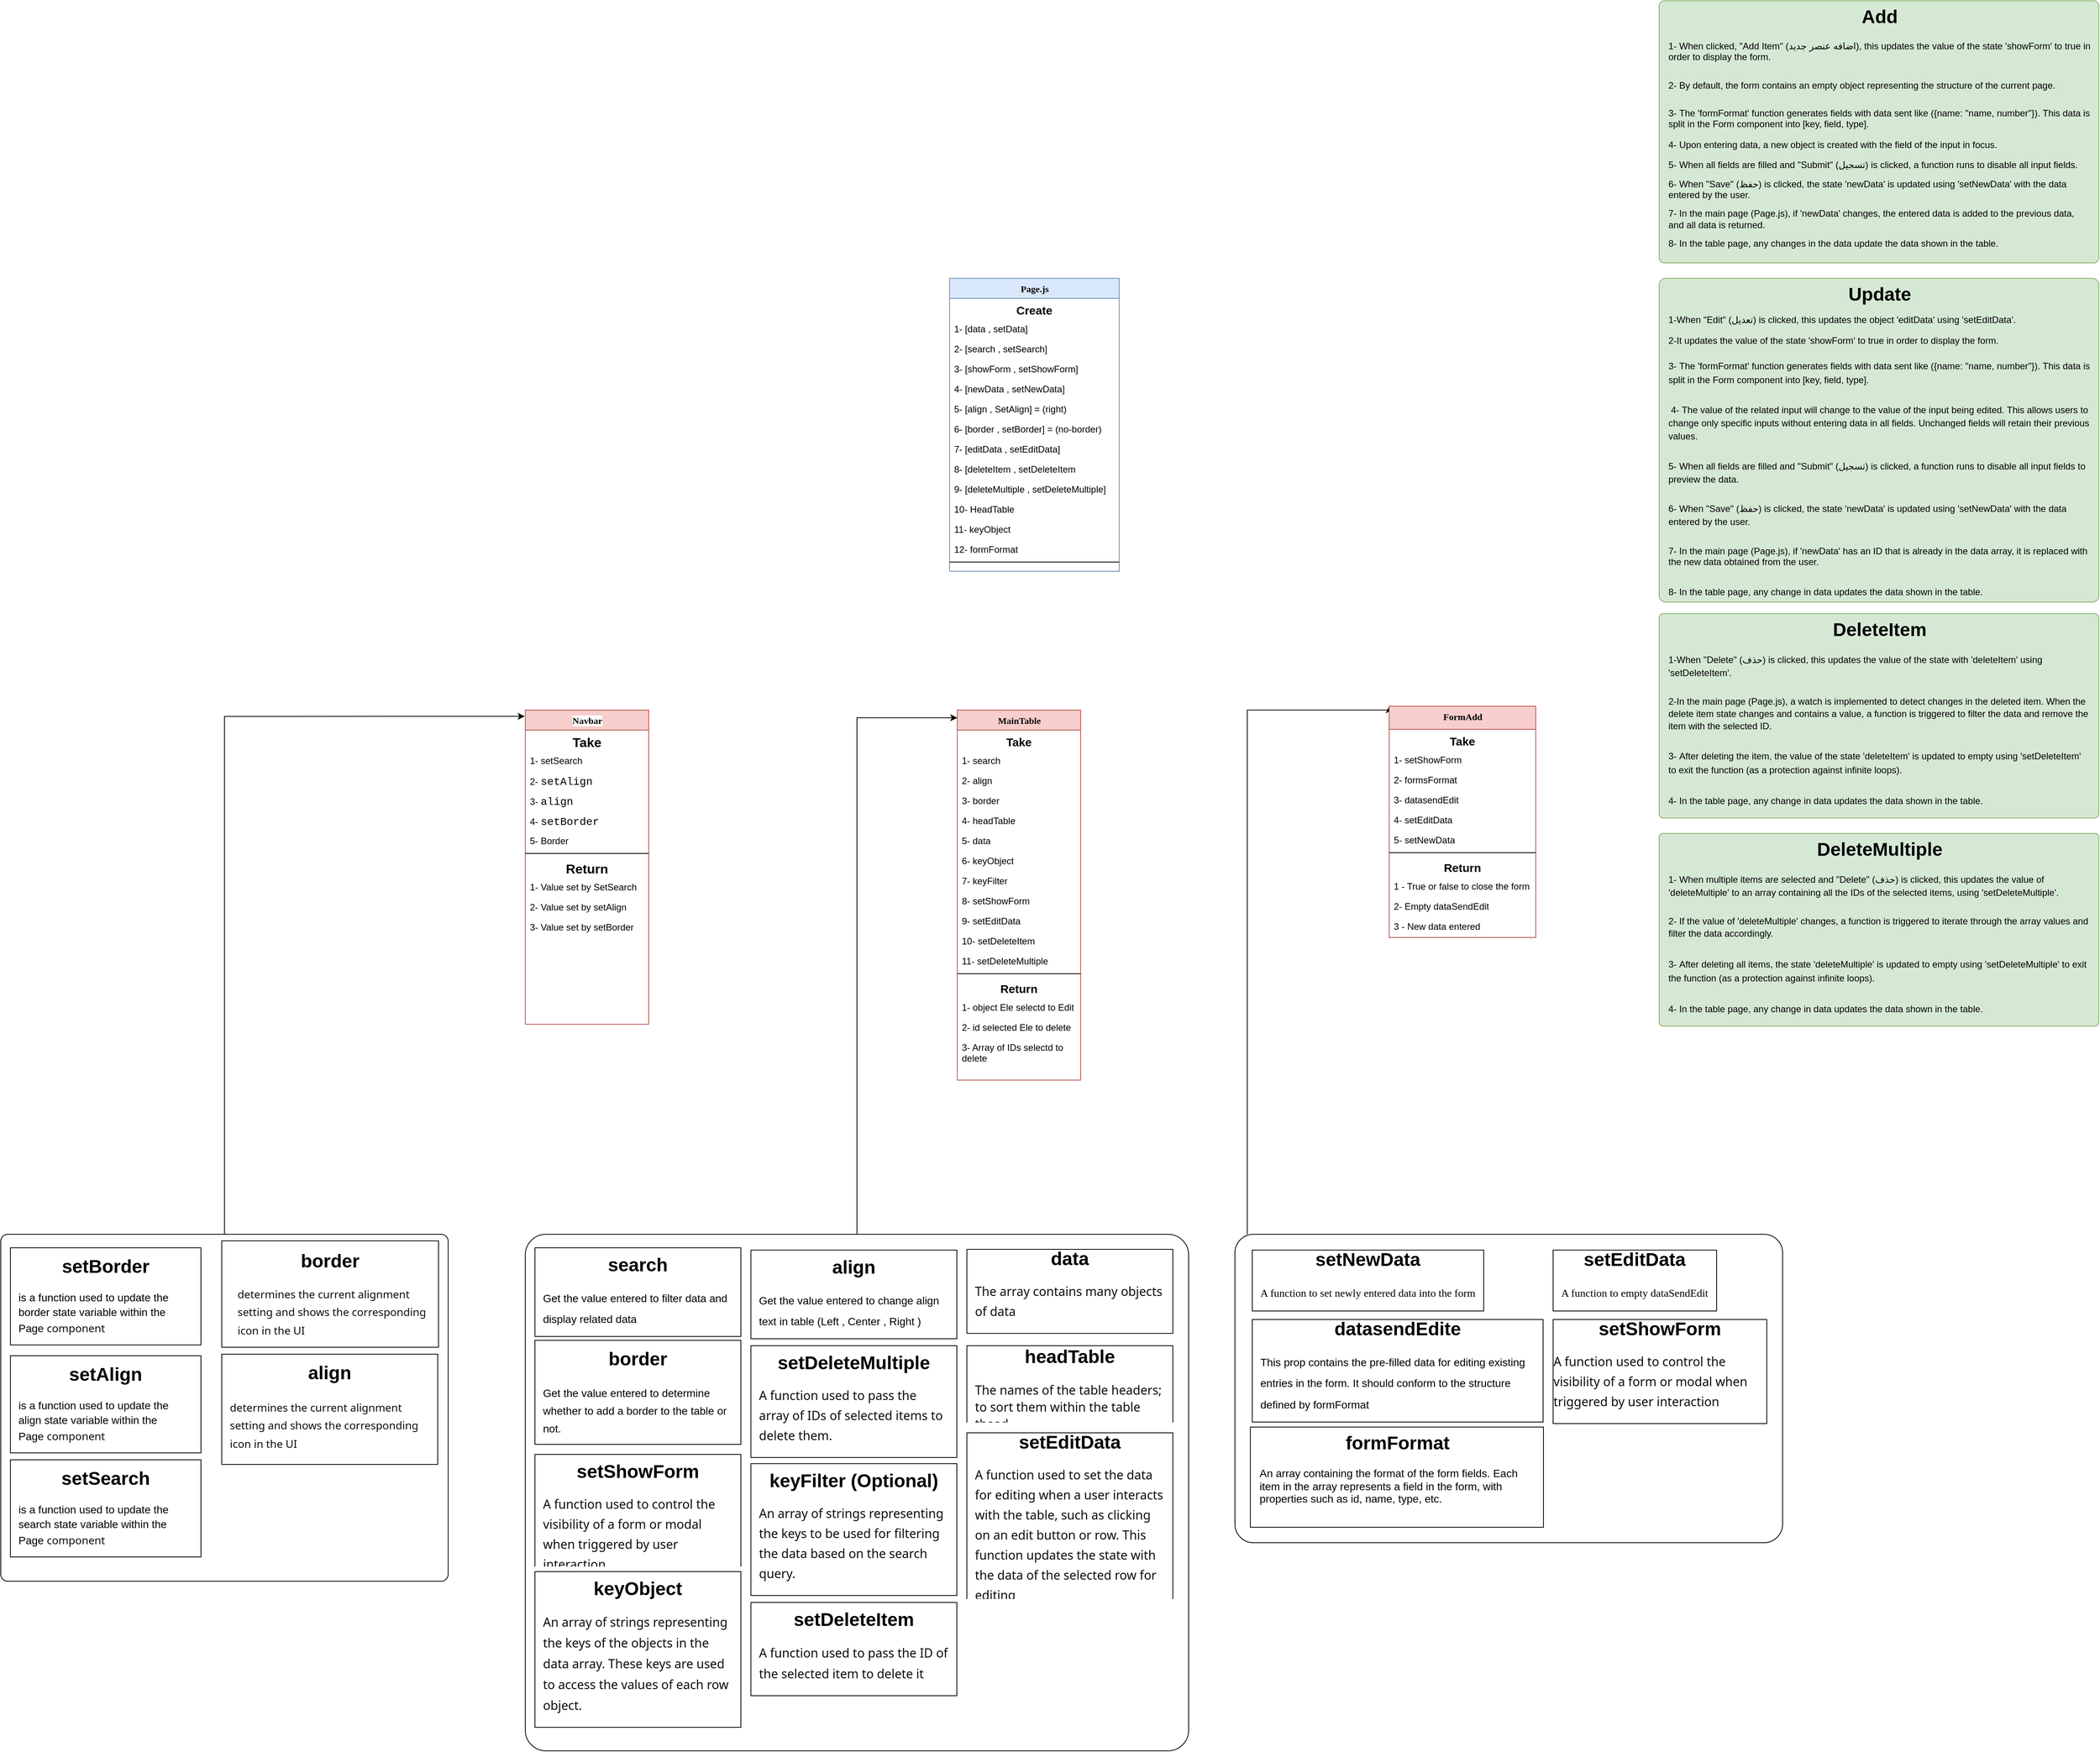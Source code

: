 <mxfile version="24.2.7" type="github">
  <diagram name="Page-1" id="9f46799a-70d6-7492-0946-bef42562c5a5">
    <mxGraphModel dx="5876" dy="3714" grid="1" gridSize="10" guides="1" tooltips="1" connect="1" arrows="1" fold="1" page="1" pageScale="1" pageWidth="1100" pageHeight="850" background="none" math="0" shadow="0">
      <root>
        <mxCell id="0" />
        <mxCell id="1" parent="0" />
        <mxCell id="BGc9-rfhwngNxV3TcEdf-12" style="edgeStyle=orthogonalEdgeStyle;rounded=0;orthogonalLoop=1;jettySize=auto;html=1;exitX=0;exitY=0;exitDx=0;exitDy=0;entryX=0;entryY=0;entryDx=0;entryDy=0;" edge="1" parent="1" target="78961159f06e98e8-30">
          <mxGeometry relative="1" as="geometry">
            <mxPoint x="1146" y="280" as="targetPoint" />
            <mxPoint x="936" y="960" as="sourcePoint" />
            <Array as="points">
              <mxPoint x="936" y="280" />
              <mxPoint x="1120" y="280" />
            </Array>
          </mxGeometry>
        </mxCell>
        <mxCell id="BGc9-rfhwngNxV3TcEdf-5" value="" style="rounded=1;whiteSpace=wrap;html=1;arcSize=6;fillColor=none;" vertex="1" parent="1">
          <mxGeometry x="920" y="960" width="710" height="400" as="geometry" />
        </mxCell>
        <mxCell id="BGc9-rfhwngNxV3TcEdf-11" style="edgeStyle=orthogonalEdgeStyle;rounded=0;orthogonalLoop=1;jettySize=auto;html=1;exitX=0.5;exitY=0;exitDx=0;exitDy=0;" edge="1" parent="1" source="Ejn6gaaikQ-Xtd8Uwc8r-64" target="BQu4C3gWIdR_t5J09sVz-2">
          <mxGeometry relative="1" as="geometry">
            <mxPoint x="540" y="290" as="targetPoint" />
            <Array as="points">
              <mxPoint x="430" y="290" />
            </Array>
          </mxGeometry>
        </mxCell>
        <mxCell id="Ejn6gaaikQ-Xtd8Uwc8r-64" value="" style="rounded=1;whiteSpace=wrap;html=1;glass=0;align=center;verticalAlign=middle;spacingLeft=0;spacingRight=0;spacingTop=0;spacing=0;arcSize=4;fontFamily=Helvetica;fontSize=12;fontColor=default;labelBorderColor=default;labelBackgroundColor=default;fillColor=none;gradientColor=none;" parent="1" vertex="1">
          <mxGeometry y="960" width="860" height="670" as="geometry" />
        </mxCell>
        <mxCell id="Ejn6gaaikQ-Xtd8Uwc8r-2" value="" style="rounded=1;whiteSpace=wrap;html=1;gradientColor=none;fillColor=none;labelBackgroundColor=none;labelBorderColor=none;textShadow=0;fontColor=none;noLabel=1;strokeColor=default;arcSize=2;" parent="1" vertex="1">
          <mxGeometry x="-680" y="960" width="580" height="450" as="geometry" />
        </mxCell>
        <mxCell id="78961159f06e98e8-17" value="Page.js&lt;div&gt;&lt;br&gt;&lt;/div&gt;" style="swimlane;html=1;fontStyle=1;align=center;verticalAlign=top;childLayout=stackLayout;horizontal=1;startSize=26;horizontalStack=0;resizeParent=1;resizeLast=0;collapsible=1;marginBottom=0;swimlaneFillColor=#ffffff;rounded=0;shadow=0;comic=0;labelBackgroundColor=none;strokeWidth=1;fillColor=#dae8fc;fontFamily=Verdana;fontSize=12;strokeColor=#6c8ebf;" parent="1" vertex="1">
          <mxGeometry x="550" y="-280" width="220" height="380" as="geometry" />
        </mxCell>
        <mxCell id="78961159f06e98e8-21" value="&lt;b&gt;&lt;font style=&quot;font-size: 15px;&quot;&gt;Create&lt;/font&gt;&lt;/b&gt;" style="text;html=1;strokeColor=none;fillColor=none;align=center;verticalAlign=top;spacingLeft=4;spacingRight=4;whiteSpace=wrap;overflow=hidden;rotatable=0;points=[[0,0.5],[1,0.5]];portConstraint=eastwest;" parent="78961159f06e98e8-17" vertex="1">
          <mxGeometry y="26" width="220" height="26" as="geometry" />
        </mxCell>
        <mxCell id="78961159f06e98e8-23" value="1- [data , setData]" style="text;html=1;strokeColor=none;fillColor=none;align=left;verticalAlign=top;spacingLeft=4;spacingRight=4;whiteSpace=wrap;overflow=hidden;rotatable=0;points=[[0,0.5],[1,0.5]];portConstraint=eastwest;" parent="78961159f06e98e8-17" vertex="1">
          <mxGeometry y="52" width="220" height="26" as="geometry" />
        </mxCell>
        <mxCell id="78961159f06e98e8-25" value="2- [search , setSearch]" style="text;html=1;strokeColor=none;fillColor=none;align=left;verticalAlign=top;spacingLeft=4;spacingRight=4;whiteSpace=wrap;overflow=hidden;rotatable=0;points=[[0,0.5],[1,0.5]];portConstraint=eastwest;" parent="78961159f06e98e8-17" vertex="1">
          <mxGeometry y="78" width="220" height="26" as="geometry" />
        </mxCell>
        <mxCell id="78961159f06e98e8-26" value="3- [showForm , setShowForm]" style="text;html=1;strokeColor=none;fillColor=none;align=left;verticalAlign=top;spacingLeft=4;spacingRight=4;whiteSpace=wrap;overflow=hidden;rotatable=0;points=[[0,0.5],[1,0.5]];portConstraint=eastwest;" parent="78961159f06e98e8-17" vertex="1">
          <mxGeometry y="104" width="220" height="26" as="geometry" />
        </mxCell>
        <mxCell id="78961159f06e98e8-24" value="4- [newData , setNewData]" style="text;html=1;strokeColor=none;fillColor=none;align=left;verticalAlign=top;spacingLeft=4;spacingRight=4;whiteSpace=wrap;overflow=hidden;rotatable=0;points=[[0,0.5],[1,0.5]];portConstraint=eastwest;" parent="78961159f06e98e8-17" vertex="1">
          <mxGeometry y="130" width="220" height="26" as="geometry" />
        </mxCell>
        <mxCell id="78961159f06e98e8-20" value="5- [align , SetAlign] = (right)" style="text;html=1;strokeColor=none;fillColor=none;align=left;verticalAlign=top;spacingLeft=4;spacingRight=4;whiteSpace=wrap;overflow=hidden;rotatable=0;points=[[0,0.5],[1,0.5]];portConstraint=eastwest;" parent="78961159f06e98e8-17" vertex="1">
          <mxGeometry y="156" width="220" height="26" as="geometry" />
        </mxCell>
        <mxCell id="78961159f06e98e8-27" value="6- [border , setBorder] = (no-border)" style="text;html=1;strokeColor=none;fillColor=none;align=left;verticalAlign=top;spacingLeft=4;spacingRight=4;whiteSpace=wrap;overflow=hidden;rotatable=0;points=[[0,0.5],[1,0.5]];portConstraint=eastwest;" parent="78961159f06e98e8-17" vertex="1">
          <mxGeometry y="182" width="220" height="26" as="geometry" />
        </mxCell>
        <mxCell id="BGc9-rfhwngNxV3TcEdf-13" value="7- [editData , setEditData]&amp;nbsp;" style="text;html=1;strokeColor=none;fillColor=none;align=left;verticalAlign=top;spacingLeft=4;spacingRight=4;whiteSpace=wrap;overflow=hidden;rotatable=0;points=[[0,0.5],[1,0.5]];portConstraint=eastwest;" vertex="1" parent="78961159f06e98e8-17">
          <mxGeometry y="208" width="220" height="26" as="geometry" />
        </mxCell>
        <mxCell id="BGc9-rfhwngNxV3TcEdf-14" value="8- [deleteItem , setDeleteItem" style="text;html=1;strokeColor=none;fillColor=none;align=left;verticalAlign=top;spacingLeft=4;spacingRight=4;whiteSpace=wrap;overflow=hidden;rotatable=0;points=[[0,0.5],[1,0.5]];portConstraint=eastwest;" vertex="1" parent="78961159f06e98e8-17">
          <mxGeometry y="234" width="220" height="26" as="geometry" />
        </mxCell>
        <mxCell id="BGc9-rfhwngNxV3TcEdf-15" value="9- [deleteMultiple , setDeleteMultiple]" style="text;html=1;strokeColor=none;fillColor=none;align=left;verticalAlign=top;spacingLeft=4;spacingRight=4;whiteSpace=wrap;overflow=hidden;rotatable=0;points=[[0,0.5],[1,0.5]];portConstraint=eastwest;" vertex="1" parent="78961159f06e98e8-17">
          <mxGeometry y="260" width="220" height="26" as="geometry" />
        </mxCell>
        <mxCell id="BGc9-rfhwngNxV3TcEdf-31" value="10- HeadTable" style="text;html=1;strokeColor=none;fillColor=none;align=left;verticalAlign=top;spacingLeft=4;spacingRight=4;whiteSpace=wrap;overflow=hidden;rotatable=0;points=[[0,0.5],[1,0.5]];portConstraint=eastwest;" vertex="1" parent="78961159f06e98e8-17">
          <mxGeometry y="286" width="220" height="26" as="geometry" />
        </mxCell>
        <mxCell id="BGc9-rfhwngNxV3TcEdf-32" value="11- keyObject" style="text;html=1;strokeColor=none;fillColor=none;align=left;verticalAlign=top;spacingLeft=4;spacingRight=4;whiteSpace=wrap;overflow=hidden;rotatable=0;points=[[0,0.5],[1,0.5]];portConstraint=eastwest;" vertex="1" parent="78961159f06e98e8-17">
          <mxGeometry y="312" width="220" height="26" as="geometry" />
        </mxCell>
        <mxCell id="BGc9-rfhwngNxV3TcEdf-17" value="12- formFormat" style="text;html=1;strokeColor=none;fillColor=none;align=left;verticalAlign=top;spacingLeft=4;spacingRight=4;whiteSpace=wrap;overflow=hidden;rotatable=0;points=[[0,0.5],[1,0.5]];portConstraint=eastwest;" vertex="1" parent="78961159f06e98e8-17">
          <mxGeometry y="338" width="220" height="26" as="geometry" />
        </mxCell>
        <mxCell id="78961159f06e98e8-19" value="" style="line;html=1;strokeWidth=1;fillColor=none;align=left;verticalAlign=middle;spacingTop=-1;spacingLeft=3;spacingRight=3;rotatable=0;labelPosition=right;points=[];portConstraint=eastwest;" parent="78961159f06e98e8-17" vertex="1">
          <mxGeometry y="364" width="220" height="8" as="geometry" />
        </mxCell>
        <mxCell id="78961159f06e98e8-30" value="FormAdd" style="swimlane;html=1;fontStyle=1;align=center;verticalAlign=top;childLayout=stackLayout;horizontal=1;startSize=30;horizontalStack=0;resizeParent=1;resizeLast=0;collapsible=1;marginBottom=0;swimlaneFillColor=#ffffff;rounded=0;shadow=0;comic=0;labelBackgroundColor=none;strokeWidth=1;fillColor=#f8cecc;fontFamily=Verdana;fontSize=12;strokeColor=#b85450;" parent="1" vertex="1">
          <mxGeometry x="1120" y="275" width="190" height="300" as="geometry" />
        </mxCell>
        <mxCell id="78961159f06e98e8-31" value="&lt;b&gt;&lt;font style=&quot;font-size: 15px;&quot;&gt;Take&lt;/font&gt;&lt;/b&gt;" style="text;html=1;strokeColor=none;fillColor=none;align=center;verticalAlign=top;spacingLeft=4;spacingRight=4;whiteSpace=wrap;overflow=hidden;rotatable=0;points=[[0,0.5],[1,0.5]];portConstraint=eastwest;" parent="78961159f06e98e8-30" vertex="1">
          <mxGeometry y="30" width="190" height="26" as="geometry" />
        </mxCell>
        <mxCell id="78961159f06e98e8-32" value="1- setShowForm" style="text;html=1;strokeColor=none;fillColor=none;align=left;verticalAlign=top;spacingLeft=4;spacingRight=4;whiteSpace=wrap;overflow=hidden;rotatable=0;points=[[0,0.5],[1,0.5]];portConstraint=eastwest;" parent="78961159f06e98e8-30" vertex="1">
          <mxGeometry y="56" width="190" height="26" as="geometry" />
        </mxCell>
        <mxCell id="78961159f06e98e8-33" value="2- formsFormat" style="text;html=1;strokeColor=none;fillColor=none;align=left;verticalAlign=top;spacingLeft=4;spacingRight=4;whiteSpace=wrap;overflow=hidden;rotatable=0;points=[[0,0.5],[1,0.5]];portConstraint=eastwest;" parent="78961159f06e98e8-30" vertex="1">
          <mxGeometry y="82" width="190" height="26" as="geometry" />
        </mxCell>
        <mxCell id="78961159f06e98e8-34" value="3- datasendEdit" style="text;html=1;strokeColor=none;fillColor=none;align=left;verticalAlign=top;spacingLeft=4;spacingRight=4;whiteSpace=wrap;overflow=hidden;rotatable=0;points=[[0,0.5],[1,0.5]];portConstraint=eastwest;" parent="78961159f06e98e8-30" vertex="1">
          <mxGeometry y="108" width="190" height="26" as="geometry" />
        </mxCell>
        <mxCell id="78961159f06e98e8-36" value="4- setEditData" style="text;html=1;strokeColor=none;fillColor=none;align=left;verticalAlign=top;spacingLeft=4;spacingRight=4;whiteSpace=wrap;overflow=hidden;rotatable=0;points=[[0,0.5],[1,0.5]];portConstraint=eastwest;" parent="78961159f06e98e8-30" vertex="1">
          <mxGeometry y="134" width="190" height="26" as="geometry" />
        </mxCell>
        <mxCell id="78961159f06e98e8-37" value="5- setNewData" style="text;html=1;strokeColor=none;fillColor=none;align=left;verticalAlign=top;spacingLeft=4;spacingRight=4;whiteSpace=wrap;overflow=hidden;rotatable=0;points=[[0,0.5],[1,0.5]];portConstraint=eastwest;" parent="78961159f06e98e8-30" vertex="1">
          <mxGeometry y="160" width="190" height="26" as="geometry" />
        </mxCell>
        <mxCell id="78961159f06e98e8-38" value="" style="line;html=1;strokeWidth=1;fillColor=none;align=left;verticalAlign=middle;spacingTop=-1;spacingLeft=3;spacingRight=3;rotatable=0;labelPosition=right;points=[];portConstraint=eastwest;" parent="78961159f06e98e8-30" vertex="1">
          <mxGeometry y="186" width="190" height="8" as="geometry" />
        </mxCell>
        <mxCell id="78961159f06e98e8-39" value="&lt;b&gt;&lt;font style=&quot;font-size: 15px;&quot;&gt;Return&lt;/font&gt;&lt;/b&gt;" style="text;html=1;strokeColor=none;fillColor=none;align=center;verticalAlign=top;spacingLeft=4;spacingRight=4;whiteSpace=wrap;overflow=hidden;rotatable=0;points=[[0,0.5],[1,0.5]];portConstraint=eastwest;" parent="78961159f06e98e8-30" vertex="1">
          <mxGeometry y="194" width="190" height="26" as="geometry" />
        </mxCell>
        <mxCell id="78961159f06e98e8-42" value="1 - True or false to close the form" style="text;html=1;strokeColor=none;fillColor=none;align=left;verticalAlign=top;spacingLeft=4;spacingRight=4;whiteSpace=wrap;overflow=hidden;rotatable=0;points=[[0,0.5],[1,0.5]];portConstraint=eastwest;" parent="78961159f06e98e8-30" vertex="1">
          <mxGeometry y="220" width="190" height="26" as="geometry" />
        </mxCell>
        <mxCell id="78961159f06e98e8-40" value="2- Empty dataSendEdit" style="text;html=1;strokeColor=none;fillColor=none;align=left;verticalAlign=top;spacingLeft=4;spacingRight=4;whiteSpace=wrap;overflow=hidden;rotatable=0;points=[[0,0.5],[1,0.5]];portConstraint=eastwest;" parent="78961159f06e98e8-30" vertex="1">
          <mxGeometry y="246" width="190" height="26" as="geometry" />
        </mxCell>
        <mxCell id="Ejn6gaaikQ-Xtd8Uwc8r-51" value="3 - New data entered" style="text;html=1;strokeColor=none;fillColor=none;align=left;verticalAlign=top;spacingLeft=4;spacingRight=4;whiteSpace=wrap;overflow=hidden;rotatable=0;points=[[0,0.5],[1,0.5]];portConstraint=eastwest;" parent="78961159f06e98e8-30" vertex="1">
          <mxGeometry y="272" width="190" height="26" as="geometry" />
        </mxCell>
        <mxCell id="78961159f06e98e8-69" value="Navbar" style="swimlane;html=1;fontStyle=1;align=center;verticalAlign=top;childLayout=stackLayout;horizontal=1;startSize=26;horizontalStack=0;resizeParent=1;resizeLast=0;collapsible=1;marginBottom=0;swimlaneFillColor=none;rounded=0;shadow=0;comic=0;labelBackgroundColor=default;strokeWidth=1;fontFamily=Verdana;fontSize=12;fillColor=#f8cecc;strokeColor=#b85450;" parent="1" vertex="1">
          <mxGeometry y="280" width="160" height="407.5" as="geometry" />
        </mxCell>
        <mxCell id="78961159f06e98e8-70" value="&lt;b&gt;&lt;font style=&quot;font-size: 17px;&quot;&gt;Take&lt;/font&gt;&lt;/b&gt;" style="text;html=1;strokeColor=none;fillColor=none;align=center;verticalAlign=top;spacingLeft=4;spacingRight=4;whiteSpace=wrap;overflow=hidden;rotatable=0;points=[[0,0.5],[1,0.5]];portConstraint=eastwest;" parent="78961159f06e98e8-69" vertex="1">
          <mxGeometry y="26" width="160" height="26" as="geometry" />
        </mxCell>
        <mxCell id="78961159f06e98e8-71" value="1- setSearch" style="text;html=1;strokeColor=none;fillColor=none;align=left;verticalAlign=top;spacingLeft=4;spacingRight=4;whiteSpace=wrap;overflow=hidden;rotatable=0;points=[[0,0.5],[1,0.5]];portConstraint=eastwest;" parent="78961159f06e98e8-69" vertex="1">
          <mxGeometry y="52" width="160" height="26" as="geometry" />
        </mxCell>
        <mxCell id="78961159f06e98e8-72" value="2-&amp;nbsp;&lt;span style=&quot;font-family: Consolas, &amp;quot;Courier New&amp;quot;, monospace; font-size: 14px; white-space: pre;&quot;&gt;setAlign&lt;/span&gt;" style="text;html=1;strokeColor=none;fillColor=none;align=left;verticalAlign=top;spacingLeft=4;spacingRight=4;whiteSpace=wrap;overflow=hidden;rotatable=0;points=[[0,0.5],[1,0.5]];portConstraint=eastwest;textShadow=0;fontColor=default;labelBackgroundColor=default;" parent="78961159f06e98e8-69" vertex="1">
          <mxGeometry y="78" width="160" height="26" as="geometry" />
        </mxCell>
        <mxCell id="BQu4C3gWIdR_t5J09sVz-29" value="3-&amp;nbsp;&lt;span style=&quot;font-family: Consolas, &amp;quot;Courier New&amp;quot;, monospace; font-size: 14px; white-space: pre;&quot;&gt;align&lt;/span&gt;" style="text;html=1;strokeColor=none;fillColor=none;align=left;verticalAlign=top;spacingLeft=4;spacingRight=4;whiteSpace=wrap;overflow=hidden;rotatable=0;points=[[0,0.5],[1,0.5]];portConstraint=eastwest;textShadow=0;fontColor=default;labelBackgroundColor=default;" parent="78961159f06e98e8-69" vertex="1">
          <mxGeometry y="104" width="160" height="26" as="geometry" />
        </mxCell>
        <mxCell id="BQu4C3gWIdR_t5J09sVz-30" value="4-&amp;nbsp;&lt;span style=&quot;font-family: Consolas, &amp;quot;Courier New&amp;quot;, monospace; font-size: 14px; white-space: pre;&quot;&gt;setBorder&lt;/span&gt;" style="text;html=1;strokeColor=none;fillColor=none;align=left;verticalAlign=top;spacingLeft=4;spacingRight=4;whiteSpace=wrap;overflow=hidden;rotatable=0;points=[[0,0.5],[1,0.5]];portConstraint=eastwest;textShadow=0;fontColor=default;labelBackgroundColor=default;" parent="78961159f06e98e8-69" vertex="1">
          <mxGeometry y="130" width="160" height="26" as="geometry" />
        </mxCell>
        <mxCell id="BQu4C3gWIdR_t5J09sVz-31" value="5- Border" style="text;html=1;strokeColor=none;fillColor=none;align=left;verticalAlign=top;spacingLeft=4;spacingRight=4;whiteSpace=wrap;overflow=hidden;rotatable=0;points=[[0,0.5],[1,0.5]];portConstraint=eastwest;textShadow=0;fontColor=default;labelBackgroundColor=default;" parent="78961159f06e98e8-69" vertex="1">
          <mxGeometry y="156" width="160" height="26" as="geometry" />
        </mxCell>
        <mxCell id="BQu4C3gWIdR_t5J09sVz-9" value="" style="line;html=1;strokeWidth=1;fillColor=none;align=left;verticalAlign=middle;spacingTop=-1;spacingLeft=3;spacingRight=3;rotatable=0;labelPosition=right;points=[];portConstraint=eastwest;" parent="78961159f06e98e8-69" vertex="1">
          <mxGeometry y="182" width="160" height="8" as="geometry" />
        </mxCell>
        <mxCell id="BQu4C3gWIdR_t5J09sVz-40" value="&lt;span style=&quot;font-size: 17px;&quot;&gt;&lt;b&gt;Return&lt;/b&gt;&lt;/span&gt;" style="text;html=1;strokeColor=none;fillColor=none;align=center;verticalAlign=top;spacingLeft=4;spacingRight=4;whiteSpace=wrap;overflow=hidden;rotatable=0;points=[[0,0.5],[1,0.5]];portConstraint=eastwest;" parent="78961159f06e98e8-69" vertex="1">
          <mxGeometry y="190" width="160" height="26" as="geometry" />
        </mxCell>
        <mxCell id="BQu4C3gWIdR_t5J09sVz-41" value="1- Value set by SetSearch" style="text;html=1;strokeColor=none;fillColor=none;align=left;verticalAlign=top;spacingLeft=4;spacingRight=4;whiteSpace=wrap;overflow=hidden;rotatable=0;points=[[0,0.5],[1,0.5]];portConstraint=eastwest;textShadow=0;fontColor=default;labelBackgroundColor=default;" parent="78961159f06e98e8-69" vertex="1">
          <mxGeometry y="216" width="160" height="26" as="geometry" />
        </mxCell>
        <mxCell id="BQu4C3gWIdR_t5J09sVz-42" value="2- Value set by setAlign" style="text;html=1;strokeColor=none;fillColor=none;align=left;verticalAlign=top;spacingLeft=4;spacingRight=4;whiteSpace=wrap;overflow=hidden;rotatable=0;points=[[0,0.5],[1,0.5]];portConstraint=eastwest;textShadow=0;fontColor=default;labelBackgroundColor=default;" parent="78961159f06e98e8-69" vertex="1">
          <mxGeometry y="242" width="160" height="26" as="geometry" />
        </mxCell>
        <mxCell id="BQu4C3gWIdR_t5J09sVz-43" value="3- Value set by setBorder" style="text;html=1;strokeColor=none;fillColor=none;align=left;verticalAlign=top;spacingLeft=4;spacingRight=4;whiteSpace=wrap;overflow=hidden;rotatable=0;points=[[0,0.5],[1,0.5]];portConstraint=eastwest;textShadow=0;fontColor=default;labelBackgroundColor=default;" parent="78961159f06e98e8-69" vertex="1">
          <mxGeometry y="268" width="160" height="26" as="geometry" />
        </mxCell>
        <mxCell id="BQu4C3gWIdR_t5J09sVz-2" value="MainTable" style="swimlane;html=1;fontStyle=1;align=center;verticalAlign=top;childLayout=stackLayout;horizontal=1;startSize=26;horizontalStack=0;resizeParent=1;resizeLast=0;collapsible=1;marginBottom=0;swimlaneFillColor=#ffffff;rounded=0;shadow=0;comic=0;labelBackgroundColor=none;strokeWidth=1;fillColor=#f8cecc;fontFamily=Verdana;fontSize=12;strokeColor=#b85450;" parent="1" vertex="1">
          <mxGeometry x="560" y="280" width="160" height="480" as="geometry" />
        </mxCell>
        <mxCell id="BQu4C3gWIdR_t5J09sVz-3" value="&lt;font style=&quot;font-size: 15px;&quot;&gt;&lt;b&gt;Take&lt;/b&gt;&lt;/font&gt;" style="text;html=1;strokeColor=none;fillColor=none;align=center;verticalAlign=top;spacingLeft=4;spacingRight=4;whiteSpace=wrap;overflow=hidden;rotatable=0;points=[[0,0.5],[1,0.5]];portConstraint=eastwest;" parent="BQu4C3gWIdR_t5J09sVz-2" vertex="1">
          <mxGeometry y="26" width="160" height="26" as="geometry" />
        </mxCell>
        <mxCell id="BQu4C3gWIdR_t5J09sVz-4" value="1- search" style="text;html=1;strokeColor=none;fillColor=none;align=left;verticalAlign=top;spacingLeft=4;spacingRight=4;whiteSpace=wrap;overflow=hidden;rotatable=0;points=[[0,0.5],[1,0.5]];portConstraint=eastwest;" parent="BQu4C3gWIdR_t5J09sVz-2" vertex="1">
          <mxGeometry y="52" width="160" height="26" as="geometry" />
        </mxCell>
        <mxCell id="BQu4C3gWIdR_t5J09sVz-5" value="2- align" style="text;html=1;strokeColor=none;fillColor=none;align=left;verticalAlign=top;spacingLeft=4;spacingRight=4;whiteSpace=wrap;overflow=hidden;rotatable=0;points=[[0,0.5],[1,0.5]];portConstraint=eastwest;" parent="BQu4C3gWIdR_t5J09sVz-2" vertex="1">
          <mxGeometry y="78" width="160" height="26" as="geometry" />
        </mxCell>
        <mxCell id="Ejn6gaaikQ-Xtd8Uwc8r-41" value="3- border" style="text;html=1;strokeColor=none;fillColor=none;align=left;verticalAlign=top;spacingLeft=4;spacingRight=4;whiteSpace=wrap;overflow=hidden;rotatable=0;points=[[0,0.5],[1,0.5]];portConstraint=eastwest;" parent="BQu4C3gWIdR_t5J09sVz-2" vertex="1">
          <mxGeometry y="104" width="160" height="26" as="geometry" />
        </mxCell>
        <mxCell id="BQu4C3gWIdR_t5J09sVz-6" value="4- headTable" style="text;html=1;strokeColor=none;fillColor=none;align=left;verticalAlign=top;spacingLeft=4;spacingRight=4;whiteSpace=wrap;overflow=hidden;rotatable=0;points=[[0,0.5],[1,0.5]];portConstraint=eastwest;" parent="BQu4C3gWIdR_t5J09sVz-2" vertex="1">
          <mxGeometry y="130" width="160" height="26" as="geometry" />
        </mxCell>
        <mxCell id="BQu4C3gWIdR_t5J09sVz-7" value="5- data" style="text;html=1;strokeColor=none;fillColor=none;align=left;verticalAlign=top;spacingLeft=4;spacingRight=4;whiteSpace=wrap;overflow=hidden;rotatable=0;points=[[0,0.5],[1,0.5]];portConstraint=eastwest;" parent="BQu4C3gWIdR_t5J09sVz-2" vertex="1">
          <mxGeometry y="156" width="160" height="26" as="geometry" />
        </mxCell>
        <mxCell id="BQu4C3gWIdR_t5J09sVz-8" value="6- keyObject" style="text;html=1;strokeColor=none;fillColor=none;align=left;verticalAlign=top;spacingLeft=4;spacingRight=4;whiteSpace=wrap;overflow=hidden;rotatable=0;points=[[0,0.5],[1,0.5]];portConstraint=eastwest;" parent="BQu4C3gWIdR_t5J09sVz-2" vertex="1">
          <mxGeometry y="182" width="160" height="26" as="geometry" />
        </mxCell>
        <mxCell id="BQu4C3gWIdR_t5J09sVz-11" value="7- keyFilter" style="text;html=1;strokeColor=none;fillColor=none;align=left;verticalAlign=top;spacingLeft=4;spacingRight=4;whiteSpace=wrap;overflow=hidden;rotatable=0;points=[[0,0.5],[1,0.5]];portConstraint=eastwest;" parent="BQu4C3gWIdR_t5J09sVz-2" vertex="1">
          <mxGeometry y="208" width="160" height="26" as="geometry" />
        </mxCell>
        <mxCell id="BQu4C3gWIdR_t5J09sVz-12" value="8- setShowForm" style="text;html=1;strokeColor=none;fillColor=none;align=left;verticalAlign=top;spacingLeft=4;spacingRight=4;whiteSpace=wrap;overflow=hidden;rotatable=0;points=[[0,0.5],[1,0.5]];portConstraint=eastwest;" parent="BQu4C3gWIdR_t5J09sVz-2" vertex="1">
          <mxGeometry y="234" width="160" height="26" as="geometry" />
        </mxCell>
        <mxCell id="BQu4C3gWIdR_t5J09sVz-13" value="9- setEditData" style="text;html=1;strokeColor=none;fillColor=none;align=left;verticalAlign=top;spacingLeft=4;spacingRight=4;whiteSpace=wrap;overflow=hidden;rotatable=0;points=[[0,0.5],[1,0.5]];portConstraint=eastwest;" parent="BQu4C3gWIdR_t5J09sVz-2" vertex="1">
          <mxGeometry y="260" width="160" height="26" as="geometry" />
        </mxCell>
        <mxCell id="BQu4C3gWIdR_t5J09sVz-53" value="10- setDeleteItem" style="text;html=1;strokeColor=none;fillColor=none;align=left;verticalAlign=top;spacingLeft=4;spacingRight=4;whiteSpace=wrap;overflow=hidden;rotatable=0;points=[[0,0.5],[1,0.5]];portConstraint=eastwest;" parent="BQu4C3gWIdR_t5J09sVz-2" vertex="1">
          <mxGeometry y="286" width="160" height="26" as="geometry" />
        </mxCell>
        <mxCell id="BQu4C3gWIdR_t5J09sVz-54" value="11- setDeleteMultiple" style="text;html=1;strokeColor=none;fillColor=none;align=left;verticalAlign=top;spacingLeft=4;spacingRight=4;whiteSpace=wrap;overflow=hidden;rotatable=0;points=[[0,0.5],[1,0.5]];portConstraint=eastwest;fontFamily=Helvetica;fontSize=12;fontColor=default;" parent="BQu4C3gWIdR_t5J09sVz-2" vertex="1">
          <mxGeometry y="312" width="160" height="26" as="geometry" />
        </mxCell>
        <mxCell id="BQu4C3gWIdR_t5J09sVz-52" value="" style="line;html=1;strokeWidth=1;fillColor=none;align=left;verticalAlign=middle;spacingTop=-1;spacingLeft=3;spacingRight=3;rotatable=0;labelPosition=right;points=[];portConstraint=eastwest;" parent="BQu4C3gWIdR_t5J09sVz-2" vertex="1">
          <mxGeometry y="338" width="160" height="8" as="geometry" />
        </mxCell>
        <mxCell id="BQu4C3gWIdR_t5J09sVz-55" value="&lt;b&gt;&lt;font style=&quot;font-size: 15px;&quot;&gt;Return&lt;/font&gt;&lt;/b&gt;" style="text;html=1;strokeColor=none;fillColor=none;align=center;verticalAlign=top;spacingLeft=4;spacingRight=4;whiteSpace=wrap;overflow=hidden;rotatable=0;points=[[0,0.5],[1,0.5]];portConstraint=eastwest;" parent="BQu4C3gWIdR_t5J09sVz-2" vertex="1">
          <mxGeometry y="346" width="160" height="26" as="geometry" />
        </mxCell>
        <mxCell id="c2nVhI1lKvrCwRCXkf1z-3" value="1- object Ele selectd to Edit" style="text;html=1;strokeColor=none;fillColor=none;align=left;verticalAlign=top;spacingLeft=4;spacingRight=4;whiteSpace=wrap;overflow=hidden;rotatable=1;points=[[0,0.5],[1,0.5]];portConstraint=eastwest;movable=1;resizable=1;deletable=1;editable=1;locked=0;connectable=1;" parent="BQu4C3gWIdR_t5J09sVz-2" vertex="1">
          <mxGeometry y="372" width="160" height="26" as="geometry" />
        </mxCell>
        <mxCell id="c2nVhI1lKvrCwRCXkf1z-1" value="2- id selected Ele to delete" style="text;html=1;strokeColor=none;fillColor=none;align=left;verticalAlign=top;spacingLeft=4;spacingRight=4;whiteSpace=wrap;overflow=hidden;rotatable=1;points=[[0,0.5],[1,0.5]];portConstraint=eastwest;movable=1;resizable=1;deletable=1;editable=1;locked=0;connectable=1;" parent="BQu4C3gWIdR_t5J09sVz-2" vertex="1">
          <mxGeometry y="398" width="160" height="26" as="geometry" />
        </mxCell>
        <mxCell id="Ejn6gaaikQ-Xtd8Uwc8r-40" style="edgeStyle=orthogonalEdgeStyle;rounded=0;orthogonalLoop=1;jettySize=auto;html=1;exitX=1;exitY=0.5;exitDx=0;exitDy=0;" parent="BQu4C3gWIdR_t5J09sVz-2" source="BQu4C3gWIdR_t5J09sVz-54" target="BQu4C3gWIdR_t5J09sVz-54" edge="1">
          <mxGeometry relative="1" as="geometry" />
        </mxCell>
        <mxCell id="c2nVhI1lKvrCwRCXkf1z-2" value="3- Array of IDs selectd to delete&amp;nbsp;" style="text;html=1;strokeColor=none;fillColor=none;align=left;verticalAlign=top;spacingLeft=4;spacingRight=4;whiteSpace=wrap;overflow=hidden;rotatable=1;points=[[0,0.5],[1,0.5]];portConstraint=eastwest;movable=1;resizable=1;deletable=1;editable=1;locked=0;connectable=1;" parent="BQu4C3gWIdR_t5J09sVz-2" vertex="1">
          <mxGeometry y="424" width="160" height="38" as="geometry" />
        </mxCell>
        <mxCell id="BQu4C3gWIdR_t5J09sVz-46" value="&lt;h1 style=&quot;text-align: center; margin-top: 0px; padding-top: 10px;&quot;&gt;setAlign&lt;/h1&gt;&lt;h1 style=&quot;margin: 10px; line-height: 19.6px; font-size: 14px; padding-top: 0px; padding-left: 0px;&quot;&gt;&lt;span style=&quot;font-weight: normal;&quot;&gt;is a function used to update the align state variable within the Page&amp;nbsp;&lt;span style=&quot;white-space-collapse: preserve; color: rgb(13, 13, 13); font-family: Söhne, ui-sans-serif, system-ui, -apple-system, &amp;quot;Segoe UI&amp;quot;, Roboto, Ubuntu, Cantarell, &amp;quot;Noto Sans&amp;quot;, sans-serif, &amp;quot;Helvetica Neue&amp;quot;, Arial, &amp;quot;Apple Color Emoji&amp;quot;, &amp;quot;Segoe UI Emoji&amp;quot;, &amp;quot;Segoe UI Symbol&amp;quot;, &amp;quot;Noto Color Emoji&amp;quot;;&quot;&gt;component&lt;/span&gt;&lt;/span&gt;&lt;/h1&gt;" style="text;html=1;whiteSpace=wrap;overflow=hidden;rounded=0;labelBackgroundColor=default;labelBorderColor=default;spacingLeft=0;" parent="1" vertex="1">
          <mxGeometry x="-670" y="1110" width="250" height="138.5" as="geometry" />
        </mxCell>
        <mxCell id="BQu4C3gWIdR_t5J09sVz-49" value="&lt;h1 style=&quot;text-align: center; margin-top: 0px; padding-top: 10px;&quot;&gt;setBorder&lt;/h1&gt;&lt;h1 style=&quot;margin: 10px; line-height: 140%; font-size: 14px; padding-left: 0px; padding-right: 0px;&quot;&gt;&lt;span style=&quot;font-weight: normal;&quot;&gt;is a function used to update the border state variable within the Page &lt;span style=&quot;white-space-collapse: preserve; color: rgb(13, 13, 13); font-family: Söhne, ui-sans-serif, system-ui, -apple-system, &amp;quot;Segoe UI&amp;quot;, Roboto, Ubuntu, Cantarell, &amp;quot;Noto Sans&amp;quot;, sans-serif, &amp;quot;Helvetica Neue&amp;quot;, Arial, &amp;quot;Apple Color Emoji&amp;quot;, &amp;quot;Segoe UI Emoji&amp;quot;, &amp;quot;Segoe UI Symbol&amp;quot;, &amp;quot;Noto Color Emoji&amp;quot;;&quot;&gt;component&lt;/span&gt;&lt;/span&gt;&lt;/h1&gt;" style="text;html=1;whiteSpace=wrap;overflow=hidden;rounded=0;labelBackgroundColor=default;labelBorderColor=default;" parent="1" vertex="1">
          <mxGeometry x="-670" y="970" width="250" height="140" as="geometry" />
        </mxCell>
        <mxCell id="BQu4C3gWIdR_t5J09sVz-50" value="&lt;p style=&quot;line-height: 40%;&quot;&gt;&lt;/p&gt;&lt;h1 style=&quot;forced-color-adjust: none; cursor: auto; color: rgb(0, 0, 0); font-family: Helvetica; font-style: normal; font-variant-ligatures: normal; font-variant-caps: normal; letter-spacing: normal; orphans: 2; text-indent: 0px; text-transform: none; widows: 2; word-spacing: 0px; -webkit-text-stroke-width: 0px; white-space: normal; text-decoration-thickness: initial; text-decoration-style: initial; text-decoration-color: initial; margin-top: 0px; user-select: text !important; margin-bottom: 14px; margin-left: 0px;&quot;&gt;border&lt;/h1&gt;&lt;h1 style=&quot;text-align: left; margin-top: 0px; line-height: 19.6px; margin-bottom: 0px; margin-left: 10px; padding-right: 10px; padding-left: 10px;&quot;&gt;&lt;span style=&quot;color: rgb(13, 13, 13); font-family: Söhne, ui-sans-serif, system-ui, -apple-system, &amp;quot;Segoe UI&amp;quot;, Roboto, Ubuntu, Cantarell, &amp;quot;Noto Sans&amp;quot;, sans-serif, &amp;quot;Helvetica Neue&amp;quot;, Arial, &amp;quot;Apple Color Emoji&amp;quot;, &amp;quot;Segoe UI Emoji&amp;quot;, &amp;quot;Segoe UI Symbol&amp;quot;, &amp;quot;Noto Color Emoji&amp;quot;; font-weight: 400; white-space-collapse: preserve;&quot;&gt;&lt;font style=&quot;font-size: 14px;&quot;&gt;determines the current alignment setting and shows the corresponding icon in the UI&lt;/font&gt;&lt;/span&gt;&lt;/h1&gt;&lt;p&gt;&lt;/p&gt;" style="text;whiteSpace=wrap;html=1;labelBackgroundColor=default;spacingTop=0;spacingRight=0;spacingLeft=0;strokeColor=none;align=center;fillColor=none;imageAspect=0;absoluteArcSize=0;noLabel=0;labelPadding=0;rotation=0;rounded=0;arcSize=16;glass=0;labelPosition=center;verticalLabelPosition=middle;verticalAlign=middle;labelBorderColor=default;spacing=0;horizontal=1;imageWidth=21;imageHeight=31;enumerate=0;treeFolding=0;resizeWidth=0;resizeHeight=0;container=0;" parent="1" vertex="1">
          <mxGeometry x="-393" y="1006.5" width="280" height="60" as="geometry" />
        </mxCell>
        <mxCell id="Ejn6gaaikQ-Xtd8Uwc8r-4" value="&lt;h1 style=&quot;text-align: center; margin-top: 0px; line-height: 100%; padding-top: 10px;&quot;&gt;search&lt;/h1&gt;&lt;h1 style=&quot;margin: 10px; line-height: 100%; padding-left: 0px; padding-right: 0px;&quot;&gt;&lt;span style=&quot;font-size: 14px; font-weight: 400;&quot;&gt;Get the value entered to filter data and display related data&lt;/span&gt;&lt;br&gt;&lt;/h1&gt;" style="text;html=1;whiteSpace=wrap;overflow=hidden;rounded=0;labelBackgroundColor=default;labelBorderColor=default;shadow=0;" parent="1" vertex="1">
          <mxGeometry x="10" y="970" width="270" height="126.5" as="geometry" />
        </mxCell>
        <mxCell id="Ejn6gaaikQ-Xtd8Uwc8r-36" value="&lt;h1 style=&quot;text-align: center; margin-top: 0px; line-height: 100%; padding-top: 10px;&quot;&gt;align&lt;/h1&gt;&lt;h1 style=&quot;margin: 10px; line-height: 100%; padding-left: 0px; padding-right: 0px;&quot;&gt;&lt;span style=&quot;font-size: 14px; font-weight: 400;&quot;&gt;Get the value entered to change align text in table (Left , Center , Right )&lt;/span&gt;&lt;br&gt;&lt;/h1&gt;" style="text;html=1;whiteSpace=wrap;overflow=hidden;rounded=0;labelBackgroundColor=default;labelBorderColor=default;shadow=0;" parent="1" vertex="1">
          <mxGeometry x="290" y="973.25" width="270" height="126.5" as="geometry" />
        </mxCell>
        <mxCell id="Ejn6gaaikQ-Xtd8Uwc8r-37" value="&lt;h1 style=&quot;text-align: center; margin-top: 0px; line-height: 100%;&quot;&gt;&lt;span style=&quot;text-align: left;&quot;&gt;data&lt;/span&gt;&lt;/h1&gt;&lt;h1 style=&quot;text-align: left; margin-top: 0px; line-height: 100%; padding-left: 10px; padding-right: 10px;&quot;&gt;&lt;span style=&quot;color: rgb(13, 13, 13); font-family: Söhne, ui-sans-serif, system-ui, -apple-system, &amp;quot;Segoe UI&amp;quot;, Roboto, Ubuntu, Cantarell, &amp;quot;Noto Sans&amp;quot;, sans-serif, &amp;quot;Helvetica Neue&amp;quot;, Arial, &amp;quot;Apple Color Emoji&amp;quot;, &amp;quot;Segoe UI Emoji&amp;quot;, &amp;quot;Segoe UI Symbol&amp;quot;, &amp;quot;Noto Color Emoji&amp;quot;; font-size: 16px; font-weight: 400; white-space-collapse: preserve;&quot;&gt;The array contains many objects of data&lt;/span&gt;&lt;br&gt;&lt;/h1&gt;" style="text;html=1;whiteSpace=wrap;overflow=hidden;rounded=0;labelBackgroundColor=default;labelBorderColor=default;shadow=0;" parent="1" vertex="1">
          <mxGeometry x="570" y="971.62" width="270" height="123.25" as="geometry" />
        </mxCell>
        <mxCell id="Ejn6gaaikQ-Xtd8Uwc8r-38" value="&lt;h1 style=&quot;text-align: center; margin-top: 0px; padding-top: 10px;&quot;&gt;border&lt;/h1&gt;&lt;h1 style=&quot;margin: 10px; line-height: 80%; padding-left: 0px; padding-right: 0px;&quot;&gt;&lt;span style=&quot;font-size: 14px; font-weight: 400;&quot;&gt;Get the value entered to determine whether to add a border to the table or not.&lt;/span&gt;&lt;br&gt;&lt;/h1&gt;" style="text;html=1;whiteSpace=wrap;overflow=hidden;rounded=0;labelBackgroundColor=default;labelBorderColor=default;" parent="1" vertex="1">
          <mxGeometry x="10" y="1090" width="270" height="140" as="geometry" />
        </mxCell>
        <mxCell id="Ejn6gaaikQ-Xtd8Uwc8r-43" value="&lt;h1 style=&quot;text-align: center; margin-top: 0px;&quot;&gt;headTable&lt;/h1&gt;&lt;h1 style=&quot;margin: 10px; line-height: 80%; padding-left: 0px; padding-right: 0px;&quot;&gt;&lt;span style=&quot;color: rgb(13, 13, 13); font-family: Söhne, ui-sans-serif, system-ui, -apple-system, &amp;quot;Segoe UI&amp;quot;, Roboto, Ubuntu, Cantarell, &amp;quot;Noto Sans&amp;quot;, sans-serif, &amp;quot;Helvetica Neue&amp;quot;, Arial, &amp;quot;Apple Color Emoji&amp;quot;, &amp;quot;Segoe UI Emoji&amp;quot;, &amp;quot;Segoe UI Symbol&amp;quot;, &amp;quot;Noto Color Emoji&amp;quot;; font-size: 16px; font-weight: 400; white-space-collapse: preserve;&quot;&gt;The names of the table headers; to sort them within the table thead&lt;/span&gt;&lt;br&gt;&lt;/h1&gt;" style="text;html=1;whiteSpace=wrap;overflow=hidden;rounded=0;labelBackgroundColor=default;labelBorderColor=default;" parent="1" vertex="1">
          <mxGeometry x="570" y="1096.5" width="270" height="103.5" as="geometry" />
        </mxCell>
        <mxCell id="Ejn6gaaikQ-Xtd8Uwc8r-44" value="&lt;h1 style=&quot;text-align: center; margin-top: 0px; line-height: 100%; padding-top: 10px;&quot;&gt;&lt;span style=&quot;text-align: left;&quot;&gt;keyObject&lt;/span&gt;&lt;/h1&gt;&lt;h1 style=&quot;text-align: left; margin-top: 0px; line-height: 100%; padding-left: 10px; padding-right: 10px;&quot;&gt;&lt;font face=&quot;Söhne, ui-sans-serif, system-ui, -apple-system, Segoe UI, Roboto, Ubuntu, Cantarell, Noto Sans, sans-serif, Helvetica Neue, Arial, Apple Color Emoji, Segoe UI Emoji, Segoe UI Symbol, Noto Color Emoji&quot; color=&quot;#0d0d0d&quot;&gt;&lt;span style=&quot;font-size: 16px; font-weight: 400; white-space-collapse: preserve;&quot;&gt;An array of strings representing the keys of the objects in the data array. These keys are used to access the values of each row object.&lt;/span&gt;&lt;/font&gt;&lt;br&gt;&lt;/h1&gt;" style="text;html=1;whiteSpace=wrap;overflow=hidden;rounded=0;labelBackgroundColor=default;labelBorderColor=default;shadow=0;" parent="1" vertex="1">
          <mxGeometry x="10" y="1390" width="270" height="220" as="geometry" />
        </mxCell>
        <mxCell id="Ejn6gaaikQ-Xtd8Uwc8r-45" value="&lt;h1 style=&quot;text-align: center; margin-top: 0px; line-height: 100%; padding-top: 10px;&quot;&gt;&lt;span style=&quot;text-align: left;&quot;&gt;keyFilter (Optional)&lt;/span&gt;&lt;/h1&gt;&lt;h1 style=&quot;text-align: left; margin-top: 0px; line-height: 100%; padding-left: 10px; padding-right: 10px;&quot;&gt;&lt;span style=&quot;color: rgb(13, 13, 13); font-family: Söhne, ui-sans-serif, system-ui, -apple-system, &amp;quot;Segoe UI&amp;quot;, Roboto, Ubuntu, Cantarell, &amp;quot;Noto Sans&amp;quot;, sans-serif, &amp;quot;Helvetica Neue&amp;quot;, Arial, &amp;quot;Apple Color Emoji&amp;quot;, &amp;quot;Segoe UI Emoji&amp;quot;, &amp;quot;Segoe UI Symbol&amp;quot;, &amp;quot;Noto Color Emoji&amp;quot;; font-size: 16px; font-weight: 400; white-space-collapse: preserve;&quot;&gt;An array of strings representing the keys to be used for filtering the data based on the search query.&lt;/span&gt;&lt;br&gt;&lt;/h1&gt;" style="text;html=1;whiteSpace=wrap;overflow=hidden;rounded=0;labelBackgroundColor=default;labelBorderColor=default;shadow=0;" parent="1" vertex="1">
          <mxGeometry x="290" y="1250" width="270" height="190" as="geometry" />
        </mxCell>
        <mxCell id="Ejn6gaaikQ-Xtd8Uwc8r-46" value="&lt;h1 style=&quot;text-align: center; margin-top: 0px; line-height: 100%; padding-top: 10px;&quot;&gt;&lt;span style=&quot;text-align: left;&quot;&gt;setShowForm&lt;/span&gt;&lt;/h1&gt;&lt;h1 style=&quot;text-align: left; margin-top: 0px; line-height: 100%; padding-right: 10px; padding-left: 10px;&quot;&gt;&lt;span style=&quot;color: rgb(13, 13, 13); font-family: Söhne, ui-sans-serif, system-ui, -apple-system, &amp;quot;Segoe UI&amp;quot;, Roboto, Ubuntu, Cantarell, &amp;quot;Noto Sans&amp;quot;, sans-serif, &amp;quot;Helvetica Neue&amp;quot;, Arial, &amp;quot;Apple Color Emoji&amp;quot;, &amp;quot;Segoe UI Emoji&amp;quot;, &amp;quot;Segoe UI Symbol&amp;quot;, &amp;quot;Noto Color Emoji&amp;quot;; font-size: 16px; font-weight: 400; white-space-collapse: preserve;&quot;&gt;A function used to control the visibility of a form or modal when triggered by user interaction&lt;/span&gt;&lt;br&gt;&lt;/h1&gt;" style="text;html=1;whiteSpace=wrap;overflow=hidden;rounded=0;labelBackgroundColor=default;labelBorderColor=default;shadow=0;" parent="1" vertex="1">
          <mxGeometry x="10" y="1238.25" width="270" height="150" as="geometry" />
        </mxCell>
        <mxCell id="Ejn6gaaikQ-Xtd8Uwc8r-47" value="&lt;h1 style=&quot;text-align: center; margin-top: 0px; line-height: 100%;&quot;&gt;&lt;span style=&quot;text-align: left;&quot;&gt;setEditData&lt;/span&gt;&lt;/h1&gt;&lt;h1 style=&quot;text-align: left; margin-top: 0px; line-height: 100%; padding-left: 10px; padding-right: 10px;&quot;&gt;&lt;span style=&quot;color: rgb(13, 13, 13); font-family: Söhne, ui-sans-serif, system-ui, -apple-system, &amp;quot;Segoe UI&amp;quot;, Roboto, Ubuntu, Cantarell, &amp;quot;Noto Sans&amp;quot;, sans-serif, &amp;quot;Helvetica Neue&amp;quot;, Arial, &amp;quot;Apple Color Emoji&amp;quot;, &amp;quot;Segoe UI Emoji&amp;quot;, &amp;quot;Segoe UI Symbol&amp;quot;, &amp;quot;Noto Color Emoji&amp;quot;; font-size: 16px; font-weight: 400; white-space-collapse: preserve;&quot;&gt;A function used to set the data for editing when a user interacts with the table, such as clicking on an edit button or row. This function updates the state with the data of the selected row for editing&lt;/span&gt;&lt;br&gt;&lt;/h1&gt;" style="text;html=1;whiteSpace=wrap;overflow=hidden;rounded=0;labelBackgroundColor=default;labelBorderColor=default;shadow=0;" parent="1" vertex="1">
          <mxGeometry x="570" y="1210" width="270" height="220" as="geometry" />
        </mxCell>
        <mxCell id="Ejn6gaaikQ-Xtd8Uwc8r-48" value="&lt;h1 style=&quot;text-align: center; margin-top: 0px; line-height: 100%; padding-top: 10px;&quot;&gt;&lt;span style=&quot;text-align: left;&quot;&gt;setDeleteItem&lt;/span&gt;&lt;/h1&gt;&lt;h1 style=&quot;text-align: left; margin-top: 0px; line-height: 100%; padding-right: 10px; padding-left: 10px;&quot;&gt;&lt;font face=&quot;Söhne, ui-sans-serif, system-ui, -apple-system, Segoe UI, Roboto, Ubuntu, Cantarell, Noto Sans, sans-serif, Helvetica Neue, Arial, Apple Color Emoji, Segoe UI Emoji, Segoe UI Symbol, Noto Color Emoji&quot; color=&quot;#0d0d0d&quot;&gt;&lt;span style=&quot;font-size: 16px; font-weight: 400; white-space-collapse: preserve;&quot;&gt;A function used to pass the ID of the selected item to delete it&lt;/span&gt;&lt;/font&gt;&lt;br&gt;&lt;/h1&gt;" style="text;html=1;whiteSpace=wrap;overflow=hidden;rounded=0;labelBackgroundColor=default;labelBorderColor=default;shadow=0;" parent="1" vertex="1">
          <mxGeometry x="290" y="1430" width="270" height="131.75" as="geometry" />
        </mxCell>
        <mxCell id="Ejn6gaaikQ-Xtd8Uwc8r-49" value="&lt;h1 style=&quot;text-align: center; margin-top: 0px; line-height: 100%; padding-top: 10px;&quot;&gt;&lt;span style=&quot;text-align: left;&quot;&gt;setDeleteMultiple&lt;/span&gt;&lt;/h1&gt;&lt;h1 style=&quot;text-align: left; margin-top: 0px; line-height: 100%; padding-right: 10px; padding-left: 10px;&quot;&gt;&lt;span style=&quot;color: rgb(13, 13, 13); font-family: Söhne, ui-sans-serif, system-ui, -apple-system, &amp;quot;Segoe UI&amp;quot;, Roboto, Ubuntu, Cantarell, &amp;quot;Noto Sans&amp;quot;, sans-serif, &amp;quot;Helvetica Neue&amp;quot;, Arial, &amp;quot;Apple Color Emoji&amp;quot;, &amp;quot;Segoe UI Emoji&amp;quot;, &amp;quot;Segoe UI Symbol&amp;quot;, &amp;quot;Noto Color Emoji&amp;quot;; font-size: 16px; font-weight: 400; white-space-collapse: preserve;&quot;&gt;A function used to pass the array of IDs of selected items to delete them.&lt;/span&gt;&lt;br&gt;&lt;/h1&gt;" style="text;html=1;whiteSpace=wrap;overflow=hidden;rounded=0;labelBackgroundColor=default;labelBorderColor=default;shadow=0;" parent="1" vertex="1">
          <mxGeometry x="290" y="1096.5" width="270" height="153.5" as="geometry" />
        </mxCell>
        <mxCell id="Ejn6gaaikQ-Xtd8Uwc8r-53" value="&lt;h1 style=&quot;text-align: center; margin-top: 0px; line-height: 100%;&quot;&gt;datasendEdite&lt;/h1&gt;&lt;h1 style=&quot;margin: 10px; line-height: 101%; padding-left: 0px; padding-right: 0px;&quot;&gt;&lt;span style=&quot;font-size: 14px; font-weight: 400;&quot;&gt;This prop contains the pre-filled data for editing existing entries in the form. It should conform to the structure defined by formFormat&lt;/span&gt;&lt;br&gt;&lt;/h1&gt;" style="text;html=1;whiteSpace=wrap;overflow=hidden;rounded=0;labelBackgroundColor=default;labelBorderColor=default;shadow=0;" parent="1" vertex="1">
          <mxGeometry x="940" y="1063.25" width="380" height="141.75" as="geometry" />
        </mxCell>
        <mxCell id="Ejn6gaaikQ-Xtd8Uwc8r-54" value="&lt;h1 style=&quot;text-align: center; margin-top: 0px; line-height: 100%;&quot;&gt;setEditData&lt;/h1&gt;&lt;h1 style=&quot;margin: 10px; line-height: 100%; padding-left: 0px; padding-right: 0px;&quot;&gt;&lt;span style=&quot;font-size: 14px; font-weight: 400; white-space: pre;&quot;&gt;&lt;font face=&quot;Verdana&quot;&gt;A function to empty dataSendEdit&lt;/font&gt;&lt;/span&gt;&lt;br&gt;&lt;/h1&gt;" style="text;html=1;whiteSpace=wrap;overflow=hidden;rounded=0;labelBackgroundColor=default;labelBorderColor=default;shadow=0;fontColor=default;" parent="1" vertex="1">
          <mxGeometry x="1330" y="973.25" width="280" height="126.5" as="geometry" />
        </mxCell>
        <mxCell id="Ejn6gaaikQ-Xtd8Uwc8r-55" value="&lt;h1 style=&quot;text-align: center; margin-top: 0px; line-height: 100%;&quot;&gt;setNewData&lt;/h1&gt;&lt;h1 style=&quot;margin: 10px; line-height: 100%; padding-left: 0px; padding-right: 0px;&quot;&gt;&lt;font face=&quot;Verdana&quot;&gt;&lt;span style=&quot;font-size: 14px; font-weight: 400; white-space: pre;&quot;&gt;A function to set newly entered data into the form&lt;/span&gt;&lt;/font&gt;&lt;br&gt;&lt;/h1&gt;" style="text;html=1;whiteSpace=wrap;overflow=hidden;rounded=0;labelBackgroundColor=default;labelBorderColor=default;shadow=0;fontColor=default;" parent="1" vertex="1">
          <mxGeometry x="940" y="973.25" width="380" height="90" as="geometry" />
        </mxCell>
        <mxCell id="BQu4C3gWIdR_t5J09sVz-45" value="&lt;h1 style=&quot;text-align: center; margin-top: 0px; padding-top: 10px;&quot;&gt;setSearch&lt;/h1&gt;&lt;h1 style=&quot;margin: 10px; line-height: 140%; font-size: 14px; padding-left: 0px; padding-right: 0px;&quot;&gt;&lt;span style=&quot;font-weight: normal;&quot;&gt;is a function used to update the search state variable within the Page &lt;span style=&quot;white-space-collapse: preserve; color: rgb(13, 13, 13); font-family: Söhne, ui-sans-serif, system-ui, -apple-system, &amp;quot;Segoe UI&amp;quot;, Roboto, Ubuntu, Cantarell, &amp;quot;Noto Sans&amp;quot;, sans-serif, &amp;quot;Helvetica Neue&amp;quot;, Arial, &amp;quot;Apple Color Emoji&amp;quot;, &amp;quot;Segoe UI Emoji&amp;quot;, &amp;quot;Segoe UI Symbol&amp;quot;, &amp;quot;Noto Color Emoji&amp;quot;;&quot;&gt;component&lt;/span&gt;&lt;/span&gt;&lt;/h1&gt;" style="text;html=1;whiteSpace=wrap;overflow=hidden;rounded=0;labelBackgroundColor=default;labelBorderColor=default;" parent="1" vertex="1">
          <mxGeometry x="-670" y="1245" width="250" height="136.5" as="geometry" />
        </mxCell>
        <mxCell id="Ejn6gaaikQ-Xtd8Uwc8r-60" value="&lt;h1 style=&quot;text-align: center; margin-top: 0px; padding-top: 10px;&quot;&gt;align&lt;/h1&gt;&lt;h1 style=&quot;margin-top: 0px; line-height: 19.6px; padding-left: 10px; padding-right: 10px;&quot;&gt;&lt;span style=&quot;color: rgb(13, 13, 13); font-family: Söhne, ui-sans-serif, system-ui, -apple-system, &amp;quot;Segoe UI&amp;quot;, Roboto, Ubuntu, Cantarell, &amp;quot;Noto Sans&amp;quot;, sans-serif, &amp;quot;Helvetica Neue&amp;quot;, Arial, &amp;quot;Apple Color Emoji&amp;quot;, &amp;quot;Segoe UI Emoji&amp;quot;, &amp;quot;Segoe UI Symbol&amp;quot;, &amp;quot;Noto Color Emoji&amp;quot;; font-weight: 400; white-space-collapse: preserve;&quot;&gt;&lt;font style=&quot;font-size: 14px;&quot;&gt;determines the current alignment setting and shows the corresponding icon in the UI&lt;/font&gt;&lt;/span&gt;&lt;/h1&gt;" style="text;html=1;whiteSpace=wrap;overflow=hidden;rounded=0;labelBackgroundColor=default;labelBorderColor=default;spacingLeft=0;" parent="1" vertex="1">
          <mxGeometry x="-396" y="1108.25" width="283" height="153.5" as="geometry" />
        </mxCell>
        <mxCell id="BGc9-rfhwngNxV3TcEdf-7" value="&lt;h1 style=&quot;text-align: center; margin-top: 0px;&quot;&gt;formFormat&lt;/h1&gt;&lt;p style=&quot;padding-left: 10px; padding-right: 10px;&quot;&gt;&lt;font style=&quot;font-size: 14px;&quot;&gt;An array containing the format of the form fields. Each item in the array represents a field in the form, with properties such as id, name, type, etc.&lt;/font&gt;&lt;/p&gt;" style="text;html=1;whiteSpace=wrap;overflow=hidden;rounded=0;fillColor=default;strokeColor=default;" vertex="1" parent="1">
          <mxGeometry x="940" y="1210" width="380" height="130" as="geometry" />
        </mxCell>
        <mxCell id="BGc9-rfhwngNxV3TcEdf-8" value="&lt;h1 style=&quot;text-align: center; margin-top: 0px; line-height: 100%;&quot;&gt;&lt;span style=&quot;text-align: left;&quot;&gt;setShowForm&lt;/span&gt;&lt;/h1&gt;&lt;h1 style=&quot;text-align: left; margin-top: 0px; line-height: 100%;&quot;&gt;&lt;span style=&quot;color: rgb(13, 13, 13); font-family: Söhne, ui-sans-serif, system-ui, -apple-system, &amp;quot;Segoe UI&amp;quot;, Roboto, Ubuntu, Cantarell, &amp;quot;Noto Sans&amp;quot;, sans-serif, &amp;quot;Helvetica Neue&amp;quot;, Arial, &amp;quot;Apple Color Emoji&amp;quot;, &amp;quot;Segoe UI Emoji&amp;quot;, &amp;quot;Segoe UI Symbol&amp;quot;, &amp;quot;Noto Color Emoji&amp;quot;; font-size: 16px; font-weight: 400; white-space-collapse: preserve;&quot;&gt;A function used to control the visibility of a form or modal when triggered by user interaction&lt;/span&gt;&lt;br&gt;&lt;/h1&gt;" style="text;html=1;whiteSpace=wrap;overflow=hidden;rounded=0;labelBackgroundColor=default;labelBorderColor=default;shadow=0;" vertex="1" parent="1">
          <mxGeometry x="1330" y="1063.25" width="280" height="145.25" as="geometry" />
        </mxCell>
        <mxCell id="BGc9-rfhwngNxV3TcEdf-10" style="edgeStyle=orthogonalEdgeStyle;rounded=0;orthogonalLoop=1;jettySize=auto;html=1;exitX=0.5;exitY=0;exitDx=0;exitDy=0;entryX=-0.005;entryY=0.02;entryDx=0;entryDy=0;entryPerimeter=0;" edge="1" parent="1" source="Ejn6gaaikQ-Xtd8Uwc8r-2" target="78961159f06e98e8-69">
          <mxGeometry relative="1" as="geometry" />
        </mxCell>
        <mxCell id="BGc9-rfhwngNxV3TcEdf-43" value="&lt;h1 style=&quot;text-align: center; margin-top: 0px;&quot;&gt;Add&lt;/h1&gt;&lt;p style=&quot;padding-left: 10px; padding-right: 10px; padding-bottom: 10px;&quot;&gt;1-&amp;nbsp;When clicked, &quot;Add Item&quot; (اضافه عنصر جديد), this updates the value of the state &#39;showForm&#39; to true in order to display the form.&lt;/p&gt;&lt;p style=&quot;padding-left: 10px; padding-right: 10px; padding-bottom: 10px;&quot;&gt;2-&amp;nbsp;By default, the form contains an empty object representing the structure of the current page.&lt;/p&gt;&lt;p style=&quot;padding-right: 10px; padding-left: 10px;&quot;&gt;3-&amp;nbsp;The &#39;formFormat&#39; function generates fields with data sent like ({name: &quot;name, number&quot;}). This data is split in the Form component into [key, field, type].&lt;/p&gt;&lt;p style=&quot;padding-right: 10px; padding-left: 10px;&quot;&gt;4-&amp;nbsp;&lt;span style=&quot;background-color: initial;&quot;&gt;Upon entering data, a new object is created with the field of the input in focus.&lt;/span&gt;&lt;/p&gt;&lt;div style=&quot;padding-left: 10px; padding-bottom: 10px; padding-right: 10px;&quot;&gt;&lt;span style=&quot;background-color: initial;&quot;&gt;5-&amp;nbsp;&lt;/span&gt;&lt;span style=&quot;background-color: initial;&quot;&gt;When all fields are filled and &quot;Submit&quot; (تسجيل) is clicked, a function runs to disable all input fields.&lt;/span&gt;&lt;/div&gt;&lt;div style=&quot;padding-left: 10px; padding-right: 10px; padding-bottom: 10px;&quot;&gt;&lt;span style=&quot;background-color: initial;&quot;&gt;6-&amp;nbsp;&lt;/span&gt;&lt;span style=&quot;background-color: initial;&quot;&gt;When &quot;Save&quot; (حفظ) is clicked, the state &#39;newData&#39; is updated using &#39;setNewData&#39; with the data entered by the user.&lt;/span&gt;&lt;/div&gt;&lt;div style=&quot;padding-left: 10px; padding-right: 10px; padding-bottom: 10px;&quot;&gt;&lt;span style=&quot;background-color: initial;&quot;&gt;7-&amp;nbsp;&lt;/span&gt;&lt;span style=&quot;background-color: initial;&quot;&gt;In the main page (Page.js), if &#39;newData&#39; changes, the entered data is added to the previous data, and all data is returned.&lt;/span&gt;&lt;/div&gt;&lt;div style=&quot;padding-left: 10px; padding-right: 10px;&quot;&gt;&lt;span style=&quot;background-color: initial;&quot;&gt;8-&amp;nbsp;&lt;/span&gt;&lt;span style=&quot;background-color: initial;&quot;&gt;In the table page, any changes in the data update the data shown in the table.&lt;/span&gt;&lt;/div&gt;" style="text;html=1;whiteSpace=wrap;overflow=hidden;rounded=1;fillColor=#d5e8d4;strokeColor=#82b366;gradientColor=none;arcSize=2;" vertex="1" parent="1">
          <mxGeometry x="1470" y="-640" width="570" height="340" as="geometry" />
        </mxCell>
        <mxCell id="BGc9-rfhwngNxV3TcEdf-44" value="&lt;h1 style=&quot;text-align: center; margin-top: 0px;&quot;&gt;Update&lt;/h1&gt;&lt;p style=&quot;padding-left: 10px; padding-right: 10px; padding-bottom: 10px; line-height: 40%;&quot;&gt;&lt;span style=&quot;background-color: initial;&quot;&gt;1-&lt;/span&gt;&lt;span style=&quot;background-color: initial;&quot;&gt;When &quot;Edit&quot; (تعديل) is clicked, this updates the object &#39;editData&#39; using &#39;setEditData&#39;.&lt;/span&gt;&lt;/p&gt;&lt;p style=&quot;padding-left: 10px; padding-right: 10px; padding-bottom: 10px; line-height: 40%;&quot;&gt;&lt;span style=&quot;background-color: initial;&quot;&gt;2-&lt;/span&gt;&lt;span style=&quot;background-color: initial;&quot;&gt;It updates the value of the state &#39;showForm&#39; to true in order to display the form.&lt;/span&gt;&lt;/p&gt;&lt;p style=&quot;padding-left: 10px; padding-right: 10px; padding-bottom: 10px; line-height: 150%;&quot;&gt;&lt;span style=&quot;background-color: initial;&quot;&gt;3-&amp;nbsp;&lt;/span&gt;&lt;span style=&quot;background-color: initial;&quot;&gt;The &#39;formFormat&#39; function generates fields with data sent like ({name: &quot;name, number&quot;}). This data is split in the Form component into [key, field, type].&lt;/span&gt;&lt;/p&gt;&lt;p style=&quot;padding-left: 10px; padding-right: 10px; padding-bottom: 10px; line-height: 140%;&quot;&gt;&lt;span style=&quot;background-color: initial;&quot;&gt;&amp;nbsp;4-&amp;nbsp;&lt;/span&gt;&lt;span style=&quot;background-color: initial;&quot;&gt;The value of the related input will change to the value of the input being edited. This allows users to change only specific inputs without entering data in all fields. Unchanged fields will retain their previous values.&lt;/span&gt;&lt;/p&gt;&lt;p style=&quot;padding-left: 10px; padding-right: 10px; padding-bottom: 10px; line-height: 140%;&quot;&gt;&lt;span style=&quot;background-color: initial;&quot;&gt;5-&amp;nbsp;&lt;/span&gt;&lt;span style=&quot;background-color: initial;&quot;&gt;When all fields are filled and &quot;Submit&quot; (تسجيل) is clicked, a function runs to disable all input fields to preview the data.&lt;/span&gt;&lt;/p&gt;&lt;p style=&quot;padding-left: 10px; padding-right: 10px; padding-bottom: 10px; line-height: 140%;&quot;&gt;&lt;span style=&quot;background-color: initial;&quot;&gt;6-&amp;nbsp;&lt;/span&gt;&lt;span style=&quot;background-color: initial;&quot;&gt;When &quot;Save&quot; (حفظ) is clicked, the state &#39;newData&#39; is updated using &#39;setNewData&#39; with the data entered by the user.&lt;/span&gt;&lt;/p&gt;&lt;div style=&quot;padding-bottom: 10px; padding-left: 10px; padding-right: 10px;&quot;&gt;&lt;span style=&quot;background-color: initial;&quot;&gt;7-&amp;nbsp;&lt;/span&gt;&lt;span style=&quot;background-color: initial;&quot;&gt;In the main page (Page.js), if &#39;newData&#39; has an ID that is already in the data array, it is replaced with the new data obtained from the user.&lt;/span&gt;&lt;/div&gt;&lt;div&gt;&lt;br&gt;&lt;/div&gt;&lt;div style=&quot;padding-right: 10px; padding-left: 10px; padding-bottom: 10px;&quot;&gt;8-&amp;nbsp;In the table page, any change in data updates the data shown in the table.&lt;/div&gt;&lt;div style=&quot;line-height: 140%;&quot;&gt;&lt;br&gt;&lt;/div&gt;" style="text;html=1;whiteSpace=wrap;overflow=hidden;rounded=1;fillColor=#d5e8d4;strokeColor=#82b366;gradientColor=none;arcSize=2;" vertex="1" parent="1">
          <mxGeometry x="1470" y="-280" width="570" height="420" as="geometry" />
        </mxCell>
        <mxCell id="BGc9-rfhwngNxV3TcEdf-45" value="&lt;h1 style=&quot;text-align: center; margin-top: 0px;&quot;&gt;DeleteItem&lt;/h1&gt;&lt;p style=&quot;padding-left: 10px; padding-right: 10px; padding-bottom: 10px; line-height: 140%;&quot;&gt;&lt;span style=&quot;background-color: initial;&quot;&gt;1-&lt;/span&gt;&lt;span style=&quot;background-color: initial;&quot;&gt;When &quot;Delete&quot; (حذف) is clicked, this updates the value of the state with &#39;deleteItem&#39; using &#39;setDeleteItem&#39;.&lt;/span&gt;&lt;/p&gt;&lt;p style=&quot;padding-left: 10px; padding-right: 10px; padding-bottom: 10px; line-height: 130%;&quot;&gt;&lt;span style=&quot;background-color: initial;&quot;&gt;2-&lt;/span&gt;&lt;span style=&quot;background-color: initial;&quot;&gt;In the main page (Page.js), a watch is implemented to detect changes in the deleted item. When the delete item state changes and contains a value, a function is triggered to filter the data and remove the item with the selected ID.&lt;/span&gt;&lt;/p&gt;&lt;p style=&quot;padding-left: 10px; padding-right: 10px; padding-bottom: 10px; line-height: 150%;&quot;&gt;&lt;span style=&quot;background-color: initial;&quot;&gt;3-&amp;nbsp;&lt;/span&gt;&lt;span style=&quot;background-color: initial;&quot;&gt;After deleting the item, the value of the state &#39;deleteItem&#39; is updated to empty using &#39;setDeleteItem&#39; to exit the function (as a protection against infinite loops).&lt;/span&gt;&lt;br&gt;&lt;/p&gt;&lt;p style=&quot;padding-left: 10px; padding-right: 10px; padding-bottom: 10px; line-height: 150%;&quot;&gt;&lt;span style=&quot;background-color: initial;&quot;&gt;4-&amp;nbsp;&lt;/span&gt;&lt;span style=&quot;background-color: initial;&quot;&gt;In the table page, any change in data updates the data shown in the table.&lt;/span&gt;&lt;/p&gt;" style="text;html=1;whiteSpace=wrap;overflow=hidden;rounded=1;fillColor=#d5e8d4;strokeColor=#82b366;gradientColor=none;arcSize=2;" vertex="1" parent="1">
          <mxGeometry x="1470" y="155" width="570" height="265" as="geometry" />
        </mxCell>
        <mxCell id="BGc9-rfhwngNxV3TcEdf-46" value="&lt;h1 style=&quot;text-align: center; margin-top: 0px;&quot;&gt;DeleteMultiple&lt;/h1&gt;&lt;p style=&quot;padding-left: 10px; padding-right: 10px; padding-bottom: 10px; line-height: 140%;&quot;&gt;&lt;span style=&quot;background-color: initial;&quot;&gt;1-&amp;nbsp;&lt;/span&gt;&lt;span style=&quot;background-color: initial;&quot;&gt;When multiple items are selected and &quot;Delete&quot; (حذف) is clicked, this updates the value of &#39;deleteMultiple&#39; to an array containing all the IDs of the selected items, using &#39;setDeleteMultiple&#39;.&lt;/span&gt;&lt;/p&gt;&lt;p style=&quot;padding-left: 10px; padding-right: 10px; padding-bottom: 10px; line-height: 130%;&quot;&gt;&lt;span style=&quot;background-color: initial;&quot;&gt;2-&amp;nbsp;&lt;/span&gt;&lt;span style=&quot;background-color: initial;&quot;&gt;If the value of &#39;deleteMultiple&#39; changes, a function is triggered to iterate through the array values and filter the data accordingly.&lt;/span&gt;&lt;/p&gt;&lt;p style=&quot;padding-left: 10px; padding-right: 10px; padding-bottom: 10px; line-height: 150%;&quot;&gt;&lt;span style=&quot;background-color: initial;&quot;&gt;3-&amp;nbsp;&lt;/span&gt;&lt;span style=&quot;background-color: initial;&quot;&gt;After deleting all items, the state &#39;deleteMultiple&#39; is updated to empty using &#39;setDeleteMultiple&#39; to exit the function (as a protection against infinite loops).&lt;/span&gt;&lt;/p&gt;&lt;p style=&quot;padding-left: 10px; padding-right: 10px; padding-bottom: 10px; line-height: 150%;&quot;&gt;&lt;span style=&quot;background-color: initial;&quot;&gt;4-&amp;nbsp;&lt;/span&gt;&lt;span style=&quot;background-color: initial;&quot;&gt;In the table page, any change in data updates the data shown in the table.&lt;/span&gt;&lt;/p&gt;" style="text;html=1;whiteSpace=wrap;overflow=hidden;rounded=1;fillColor=#d5e8d4;strokeColor=#82b366;gradientColor=none;arcSize=2;" vertex="1" parent="1">
          <mxGeometry x="1470" y="440" width="570" height="250" as="geometry" />
        </mxCell>
      </root>
    </mxGraphModel>
  </diagram>
</mxfile>
